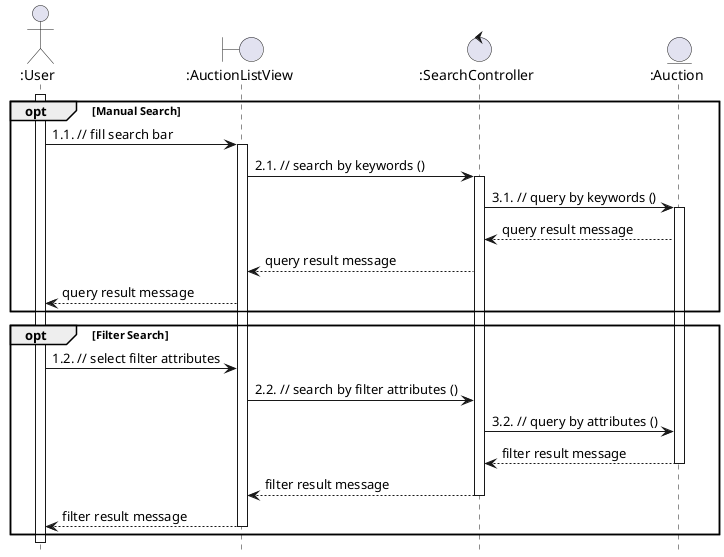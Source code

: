 @startuml
hide footbox

actor ":User" as User
boundary ":AuctionListView" as AuctionView
control ":SearchController" as SearchController
entity ":Auction" as Auction

User ++
opt Manual Search
    User -> AuctionView: 1.1. // fill search bar
    
    activate AuctionView
      AuctionView -> SearchController: 2.1. // search by keywords ()
      
      activate SearchController
        SearchController -> Auction: 3.1. // query by keywords ()
          
          activate Auction
            Auction --> SearchController: query result message
            
        SearchController --> AuctionView: query result message
        
      AuctionView --> User: query result message
      
end

opt Filter Search
  User -> AuctionView: 1.2. // select filter attributes
  
  
      AuctionView -> SearchController: 2.2. // search by filter attributes ()
      
      
        SearchController -> Auction: 3.2. // query by attributes ()
          
          
            Auction --> SearchController: filter result message
            
            
          deactivate Auction
        SearchController --> AuctionView: filter result message
        
        
      deactivate SearchController
      AuctionView --> User: filter result message
      
      
    deactivate AuctionView
end

@enduml